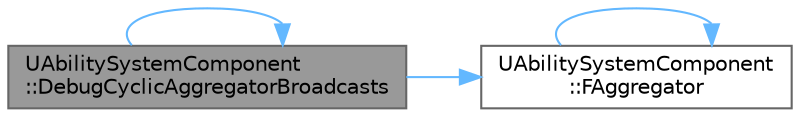 digraph "UAbilitySystemComponent::DebugCyclicAggregatorBroadcasts"
{
 // INTERACTIVE_SVG=YES
 // LATEX_PDF_SIZE
  bgcolor="transparent";
  edge [fontname=Helvetica,fontsize=10,labelfontname=Helvetica,labelfontsize=10];
  node [fontname=Helvetica,fontsize=10,shape=box,height=0.2,width=0.4];
  rankdir="LR";
  Node1 [id="Node000001",label="UAbilitySystemComponent\l::DebugCyclicAggregatorBroadcasts",height=0.2,width=0.4,color="gray40", fillcolor="grey60", style="filled", fontcolor="black",tooltip=" "];
  Node1 -> Node1 [id="edge1_Node000001_Node000001",color="steelblue1",style="solid",tooltip=" "];
  Node1 -> Node2 [id="edge2_Node000001_Node000002",color="steelblue1",style="solid",tooltip=" "];
  Node2 [id="Node000002",label="UAbilitySystemComponent\l::FAggregator",height=0.2,width=0.4,color="grey40", fillcolor="white", style="filled",URL="$d4/d2d/classUAbilitySystemComponent.html#a45db2fcb3839eef79e20914aeaf0a440",tooltip=" "];
  Node2 -> Node2 [id="edge3_Node000002_Node000002",color="steelblue1",style="solid",tooltip=" "];
}
